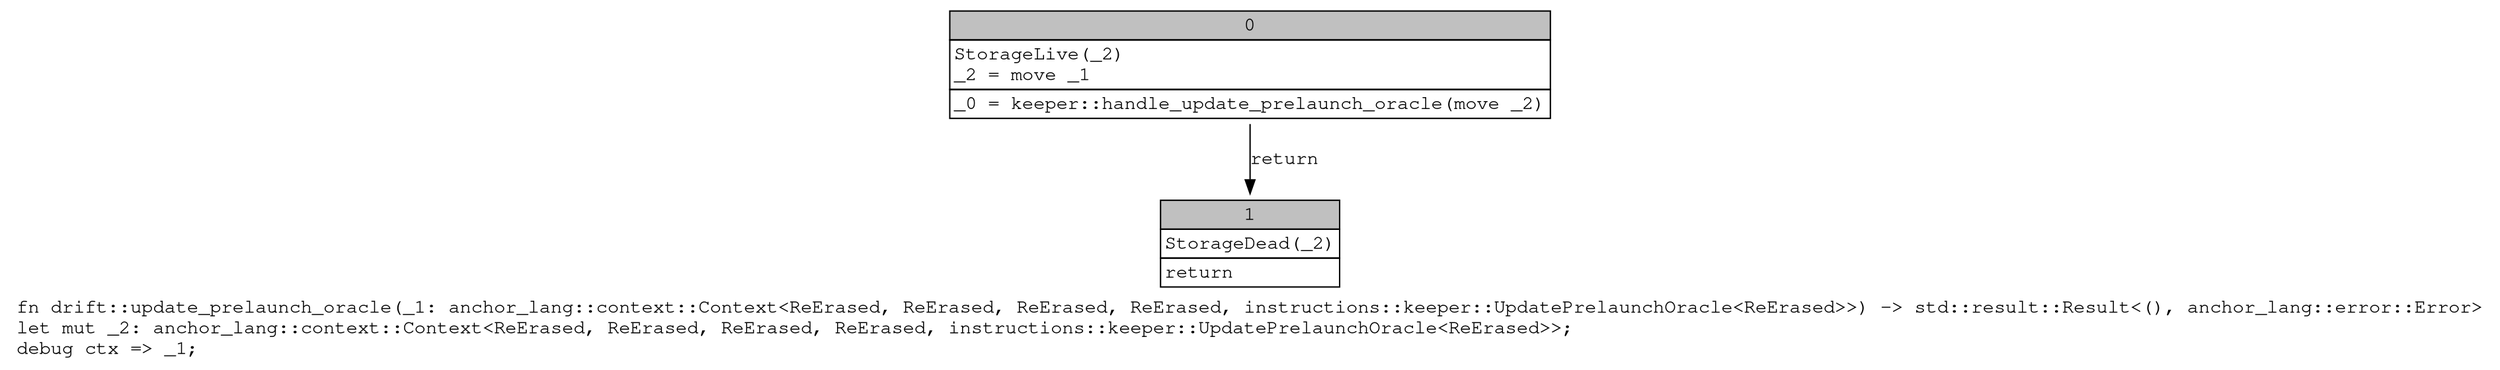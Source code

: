 digraph Mir_0_19970 {
    graph [fontname="Courier, monospace"];
    node [fontname="Courier, monospace"];
    edge [fontname="Courier, monospace"];
    label=<fn drift::update_prelaunch_oracle(_1: anchor_lang::context::Context&lt;ReErased, ReErased, ReErased, ReErased, instructions::keeper::UpdatePrelaunchOracle&lt;ReErased&gt;&gt;) -&gt; std::result::Result&lt;(), anchor_lang::error::Error&gt;<br align="left"/>let mut _2: anchor_lang::context::Context&lt;ReErased, ReErased, ReErased, ReErased, instructions::keeper::UpdatePrelaunchOracle&lt;ReErased&gt;&gt;;<br align="left"/>debug ctx =&gt; _1;<br align="left"/>>;
    bb0__0_19970 [shape="none", label=<<table border="0" cellborder="1" cellspacing="0"><tr><td bgcolor="gray" align="center" colspan="1">0</td></tr><tr><td align="left" balign="left">StorageLive(_2)<br/>_2 = move _1<br/></td></tr><tr><td align="left">_0 = keeper::handle_update_prelaunch_oracle(move _2)</td></tr></table>>];
    bb1__0_19970 [shape="none", label=<<table border="0" cellborder="1" cellspacing="0"><tr><td bgcolor="gray" align="center" colspan="1">1</td></tr><tr><td align="left" balign="left">StorageDead(_2)<br/></td></tr><tr><td align="left">return</td></tr></table>>];
    bb0__0_19970 -> bb1__0_19970 [label="return"];
}
